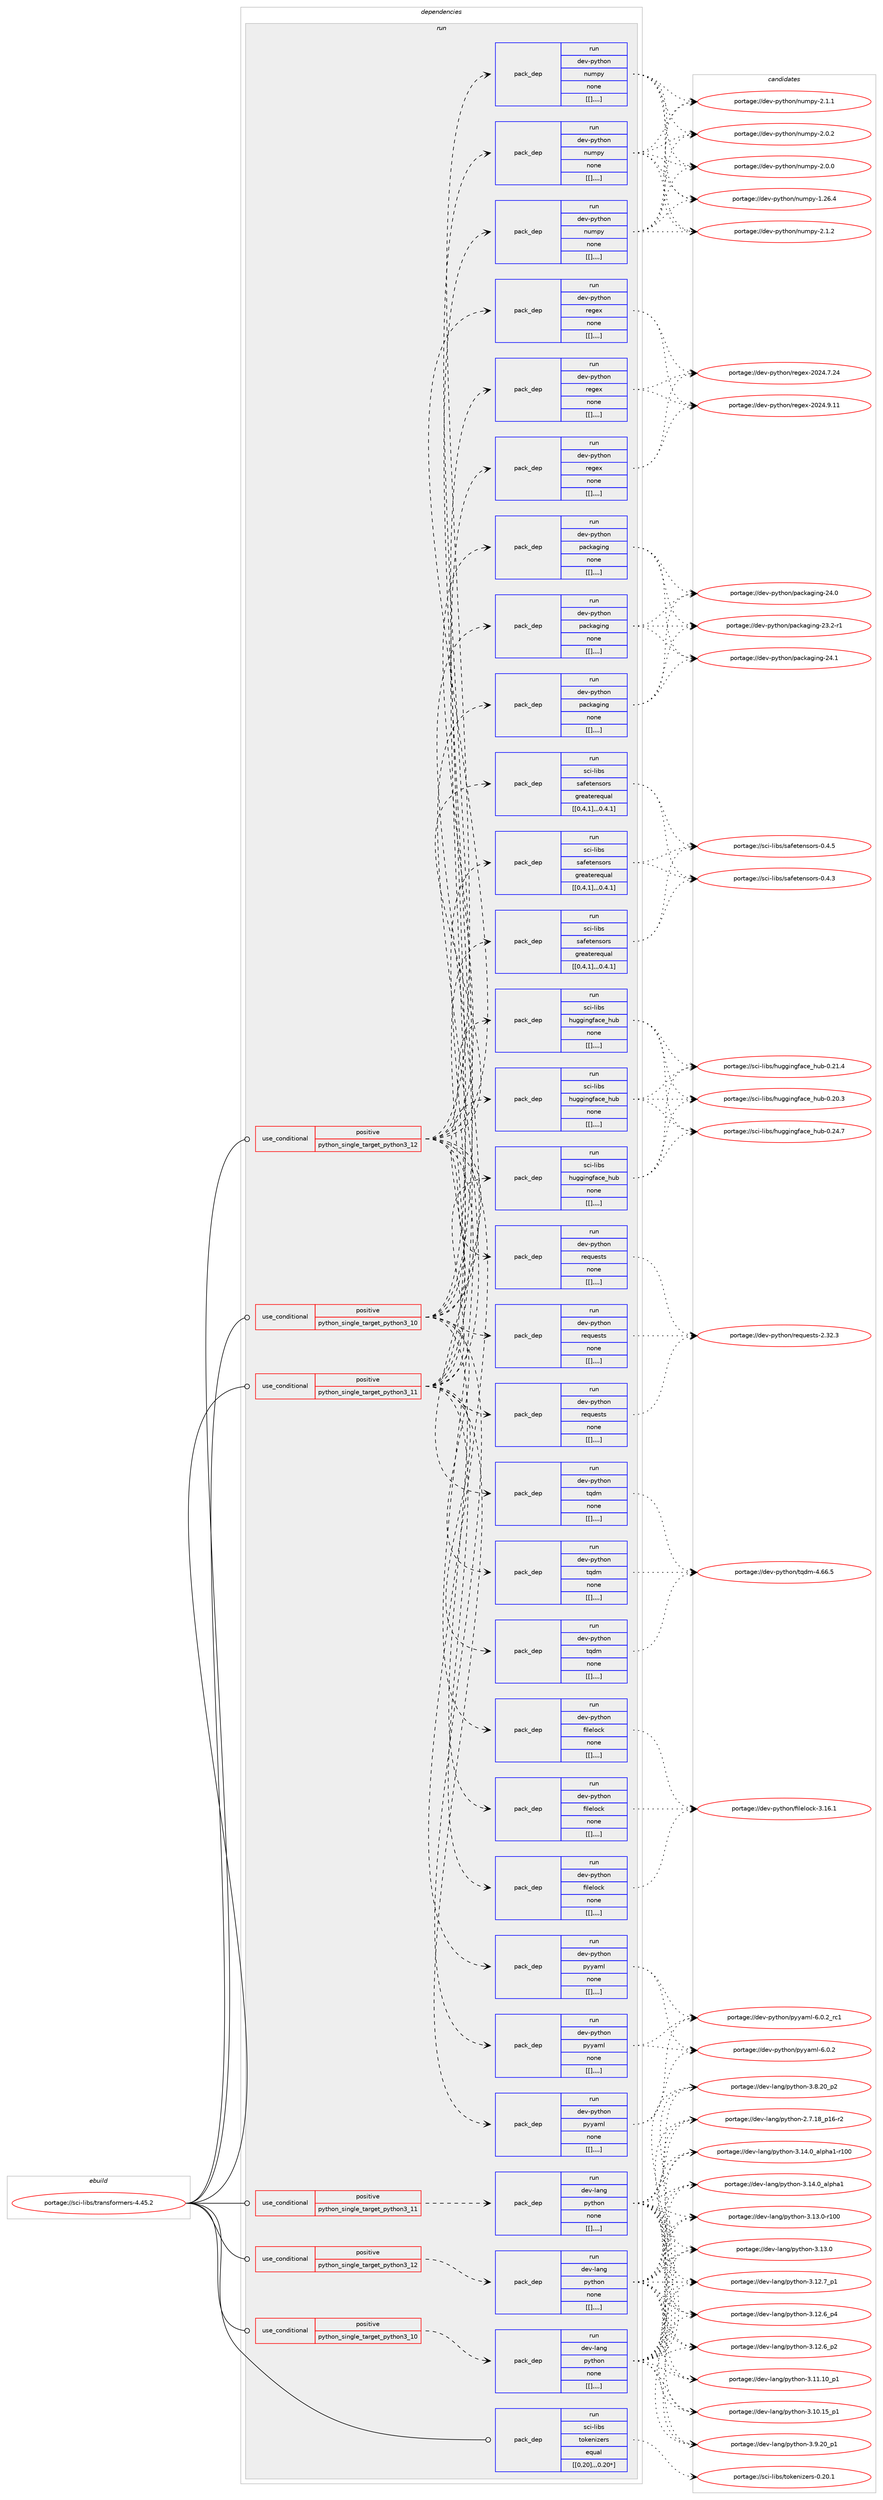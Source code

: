 digraph prolog {

# *************
# Graph options
# *************

newrank=true;
concentrate=true;
compound=true;
graph [rankdir=LR,fontname=Helvetica,fontsize=10,ranksep=1.5];#, ranksep=2.5, nodesep=0.2];
edge  [arrowhead=vee];
node  [fontname=Helvetica,fontsize=10];

# **********
# The ebuild
# **********

subgraph cluster_leftcol {
color=gray;
label=<<i>ebuild</i>>;
id [label="portage://sci-libs/transformers-4.45.2", color=red, width=4, href="../sci-libs/transformers-4.45.2.svg"];
}

# ****************
# The dependencies
# ****************

subgraph cluster_midcol {
color=gray;
label=<<i>dependencies</i>>;
subgraph cluster_compile {
fillcolor="#eeeeee";
style=filled;
label=<<i>compile</i>>;
}
subgraph cluster_compileandrun {
fillcolor="#eeeeee";
style=filled;
label=<<i>compile and run</i>>;
}
subgraph cluster_run {
fillcolor="#eeeeee";
style=filled;
label=<<i>run</i>>;
subgraph cond113902 {
dependency428696 [label=<<TABLE BORDER="0" CELLBORDER="1" CELLSPACING="0" CELLPADDING="4"><TR><TD ROWSPAN="3" CELLPADDING="10">use_conditional</TD></TR><TR><TD>positive</TD></TR><TR><TD>python_single_target_python3_10</TD></TR></TABLE>>, shape=none, color=red];
subgraph pack311671 {
dependency428744 [label=<<TABLE BORDER="0" CELLBORDER="1" CELLSPACING="0" CELLPADDING="4" WIDTH="220"><TR><TD ROWSPAN="6" CELLPADDING="30">pack_dep</TD></TR><TR><TD WIDTH="110">run</TD></TR><TR><TD>dev-lang</TD></TR><TR><TD>python</TD></TR><TR><TD>none</TD></TR><TR><TD>[[],,,,]</TD></TR></TABLE>>, shape=none, color=blue];
}
dependency428696:e -> dependency428744:w [weight=20,style="dashed",arrowhead="vee"];
}
id:e -> dependency428696:w [weight=20,style="solid",arrowhead="odot"];
subgraph cond113938 {
dependency428788 [label=<<TABLE BORDER="0" CELLBORDER="1" CELLSPACING="0" CELLPADDING="4"><TR><TD ROWSPAN="3" CELLPADDING="10">use_conditional</TD></TR><TR><TD>positive</TD></TR><TR><TD>python_single_target_python3_10</TD></TR></TABLE>>, shape=none, color=red];
subgraph pack311717 {
dependency428852 [label=<<TABLE BORDER="0" CELLBORDER="1" CELLSPACING="0" CELLPADDING="4" WIDTH="220"><TR><TD ROWSPAN="6" CELLPADDING="30">pack_dep</TD></TR><TR><TD WIDTH="110">run</TD></TR><TR><TD>dev-python</TD></TR><TR><TD>filelock</TD></TR><TR><TD>none</TD></TR><TR><TD>[[],,,,]</TD></TR></TABLE>>, shape=none, color=blue];
}
dependency428788:e -> dependency428852:w [weight=20,style="dashed",arrowhead="vee"];
subgraph pack311769 {
dependency428887 [label=<<TABLE BORDER="0" CELLBORDER="1" CELLSPACING="0" CELLPADDING="4" WIDTH="220"><TR><TD ROWSPAN="6" CELLPADDING="30">pack_dep</TD></TR><TR><TD WIDTH="110">run</TD></TR><TR><TD>dev-python</TD></TR><TR><TD>numpy</TD></TR><TR><TD>none</TD></TR><TR><TD>[[],,,,]</TD></TR></TABLE>>, shape=none, color=blue];
}
dependency428788:e -> dependency428887:w [weight=20,style="dashed",arrowhead="vee"];
subgraph pack311807 {
dependency428943 [label=<<TABLE BORDER="0" CELLBORDER="1" CELLSPACING="0" CELLPADDING="4" WIDTH="220"><TR><TD ROWSPAN="6" CELLPADDING="30">pack_dep</TD></TR><TR><TD WIDTH="110">run</TD></TR><TR><TD>dev-python</TD></TR><TR><TD>packaging</TD></TR><TR><TD>none</TD></TR><TR><TD>[[],,,,]</TD></TR></TABLE>>, shape=none, color=blue];
}
dependency428788:e -> dependency428943:w [weight=20,style="dashed",arrowhead="vee"];
subgraph pack311808 {
dependency428958 [label=<<TABLE BORDER="0" CELLBORDER="1" CELLSPACING="0" CELLPADDING="4" WIDTH="220"><TR><TD ROWSPAN="6" CELLPADDING="30">pack_dep</TD></TR><TR><TD WIDTH="110">run</TD></TR><TR><TD>dev-python</TD></TR><TR><TD>pyyaml</TD></TR><TR><TD>none</TD></TR><TR><TD>[[],,,,]</TD></TR></TABLE>>, shape=none, color=blue];
}
dependency428788:e -> dependency428958:w [weight=20,style="dashed",arrowhead="vee"];
subgraph pack311831 {
dependency429008 [label=<<TABLE BORDER="0" CELLBORDER="1" CELLSPACING="0" CELLPADDING="4" WIDTH="220"><TR><TD ROWSPAN="6" CELLPADDING="30">pack_dep</TD></TR><TR><TD WIDTH="110">run</TD></TR><TR><TD>dev-python</TD></TR><TR><TD>regex</TD></TR><TR><TD>none</TD></TR><TR><TD>[[],,,,]</TD></TR></TABLE>>, shape=none, color=blue];
}
dependency428788:e -> dependency429008:w [weight=20,style="dashed",arrowhead="vee"];
subgraph pack311860 {
dependency429057 [label=<<TABLE BORDER="0" CELLBORDER="1" CELLSPACING="0" CELLPADDING="4" WIDTH="220"><TR><TD ROWSPAN="6" CELLPADDING="30">pack_dep</TD></TR><TR><TD WIDTH="110">run</TD></TR><TR><TD>dev-python</TD></TR><TR><TD>requests</TD></TR><TR><TD>none</TD></TR><TR><TD>[[],,,,]</TD></TR></TABLE>>, shape=none, color=blue];
}
dependency428788:e -> dependency429057:w [weight=20,style="dashed",arrowhead="vee"];
subgraph pack311899 {
dependency429100 [label=<<TABLE BORDER="0" CELLBORDER="1" CELLSPACING="0" CELLPADDING="4" WIDTH="220"><TR><TD ROWSPAN="6" CELLPADDING="30">pack_dep</TD></TR><TR><TD WIDTH="110">run</TD></TR><TR><TD>dev-python</TD></TR><TR><TD>tqdm</TD></TR><TR><TD>none</TD></TR><TR><TD>[[],,,,]</TD></TR></TABLE>>, shape=none, color=blue];
}
dependency428788:e -> dependency429100:w [weight=20,style="dashed",arrowhead="vee"];
subgraph pack311910 {
dependency429146 [label=<<TABLE BORDER="0" CELLBORDER="1" CELLSPACING="0" CELLPADDING="4" WIDTH="220"><TR><TD ROWSPAN="6" CELLPADDING="30">pack_dep</TD></TR><TR><TD WIDTH="110">run</TD></TR><TR><TD>sci-libs</TD></TR><TR><TD>huggingface_hub</TD></TR><TR><TD>none</TD></TR><TR><TD>[[],,,,]</TD></TR></TABLE>>, shape=none, color=blue];
}
dependency428788:e -> dependency429146:w [weight=20,style="dashed",arrowhead="vee"];
subgraph pack311937 {
dependency429150 [label=<<TABLE BORDER="0" CELLBORDER="1" CELLSPACING="0" CELLPADDING="4" WIDTH="220"><TR><TD ROWSPAN="6" CELLPADDING="30">pack_dep</TD></TR><TR><TD WIDTH="110">run</TD></TR><TR><TD>sci-libs</TD></TR><TR><TD>safetensors</TD></TR><TR><TD>greaterequal</TD></TR><TR><TD>[[0,4,1],,,0.4.1]</TD></TR></TABLE>>, shape=none, color=blue];
}
dependency428788:e -> dependency429150:w [weight=20,style="dashed",arrowhead="vee"];
}
id:e -> dependency428788:w [weight=20,style="solid",arrowhead="odot"];
subgraph cond114071 {
dependency429155 [label=<<TABLE BORDER="0" CELLBORDER="1" CELLSPACING="0" CELLPADDING="4"><TR><TD ROWSPAN="3" CELLPADDING="10">use_conditional</TD></TR><TR><TD>positive</TD></TR><TR><TD>python_single_target_python3_11</TD></TR></TABLE>>, shape=none, color=red];
subgraph pack311943 {
dependency429157 [label=<<TABLE BORDER="0" CELLBORDER="1" CELLSPACING="0" CELLPADDING="4" WIDTH="220"><TR><TD ROWSPAN="6" CELLPADDING="30">pack_dep</TD></TR><TR><TD WIDTH="110">run</TD></TR><TR><TD>dev-lang</TD></TR><TR><TD>python</TD></TR><TR><TD>none</TD></TR><TR><TD>[[],,,,]</TD></TR></TABLE>>, shape=none, color=blue];
}
dependency429155:e -> dependency429157:w [weight=20,style="dashed",arrowhead="vee"];
}
id:e -> dependency429155:w [weight=20,style="solid",arrowhead="odot"];
subgraph cond114077 {
dependency429186 [label=<<TABLE BORDER="0" CELLBORDER="1" CELLSPACING="0" CELLPADDING="4"><TR><TD ROWSPAN="3" CELLPADDING="10">use_conditional</TD></TR><TR><TD>positive</TD></TR><TR><TD>python_single_target_python3_11</TD></TR></TABLE>>, shape=none, color=red];
subgraph pack311973 {
dependency429214 [label=<<TABLE BORDER="0" CELLBORDER="1" CELLSPACING="0" CELLPADDING="4" WIDTH="220"><TR><TD ROWSPAN="6" CELLPADDING="30">pack_dep</TD></TR><TR><TD WIDTH="110">run</TD></TR><TR><TD>dev-python</TD></TR><TR><TD>filelock</TD></TR><TR><TD>none</TD></TR><TR><TD>[[],,,,]</TD></TR></TABLE>>, shape=none, color=blue];
}
dependency429186:e -> dependency429214:w [weight=20,style="dashed",arrowhead="vee"];
subgraph pack312021 {
dependency429284 [label=<<TABLE BORDER="0" CELLBORDER="1" CELLSPACING="0" CELLPADDING="4" WIDTH="220"><TR><TD ROWSPAN="6" CELLPADDING="30">pack_dep</TD></TR><TR><TD WIDTH="110">run</TD></TR><TR><TD>dev-python</TD></TR><TR><TD>numpy</TD></TR><TR><TD>none</TD></TR><TR><TD>[[],,,,]</TD></TR></TABLE>>, shape=none, color=blue];
}
dependency429186:e -> dependency429284:w [weight=20,style="dashed",arrowhead="vee"];
subgraph pack312044 {
dependency429322 [label=<<TABLE BORDER="0" CELLBORDER="1" CELLSPACING="0" CELLPADDING="4" WIDTH="220"><TR><TD ROWSPAN="6" CELLPADDING="30">pack_dep</TD></TR><TR><TD WIDTH="110">run</TD></TR><TR><TD>dev-python</TD></TR><TR><TD>packaging</TD></TR><TR><TD>none</TD></TR><TR><TD>[[],,,,]</TD></TR></TABLE>>, shape=none, color=blue];
}
dependency429186:e -> dependency429322:w [weight=20,style="dashed",arrowhead="vee"];
subgraph pack312060 {
dependency429337 [label=<<TABLE BORDER="0" CELLBORDER="1" CELLSPACING="0" CELLPADDING="4" WIDTH="220"><TR><TD ROWSPAN="6" CELLPADDING="30">pack_dep</TD></TR><TR><TD WIDTH="110">run</TD></TR><TR><TD>dev-python</TD></TR><TR><TD>pyyaml</TD></TR><TR><TD>none</TD></TR><TR><TD>[[],,,,]</TD></TR></TABLE>>, shape=none, color=blue];
}
dependency429186:e -> dependency429337:w [weight=20,style="dashed",arrowhead="vee"];
subgraph pack312063 {
dependency429354 [label=<<TABLE BORDER="0" CELLBORDER="1" CELLSPACING="0" CELLPADDING="4" WIDTH="220"><TR><TD ROWSPAN="6" CELLPADDING="30">pack_dep</TD></TR><TR><TD WIDTH="110">run</TD></TR><TR><TD>dev-python</TD></TR><TR><TD>regex</TD></TR><TR><TD>none</TD></TR><TR><TD>[[],,,,]</TD></TR></TABLE>>, shape=none, color=blue];
}
dependency429186:e -> dependency429354:w [weight=20,style="dashed",arrowhead="vee"];
subgraph pack312074 {
dependency429358 [label=<<TABLE BORDER="0" CELLBORDER="1" CELLSPACING="0" CELLPADDING="4" WIDTH="220"><TR><TD ROWSPAN="6" CELLPADDING="30">pack_dep</TD></TR><TR><TD WIDTH="110">run</TD></TR><TR><TD>dev-python</TD></TR><TR><TD>requests</TD></TR><TR><TD>none</TD></TR><TR><TD>[[],,,,]</TD></TR></TABLE>>, shape=none, color=blue];
}
dependency429186:e -> dependency429358:w [weight=20,style="dashed",arrowhead="vee"];
subgraph pack312099 {
dependency429419 [label=<<TABLE BORDER="0" CELLBORDER="1" CELLSPACING="0" CELLPADDING="4" WIDTH="220"><TR><TD ROWSPAN="6" CELLPADDING="30">pack_dep</TD></TR><TR><TD WIDTH="110">run</TD></TR><TR><TD>dev-python</TD></TR><TR><TD>tqdm</TD></TR><TR><TD>none</TD></TR><TR><TD>[[],,,,]</TD></TR></TABLE>>, shape=none, color=blue];
}
dependency429186:e -> dependency429419:w [weight=20,style="dashed",arrowhead="vee"];
subgraph pack312130 {
dependency429464 [label=<<TABLE BORDER="0" CELLBORDER="1" CELLSPACING="0" CELLPADDING="4" WIDTH="220"><TR><TD ROWSPAN="6" CELLPADDING="30">pack_dep</TD></TR><TR><TD WIDTH="110">run</TD></TR><TR><TD>sci-libs</TD></TR><TR><TD>huggingface_hub</TD></TR><TR><TD>none</TD></TR><TR><TD>[[],,,,]</TD></TR></TABLE>>, shape=none, color=blue];
}
dependency429186:e -> dependency429464:w [weight=20,style="dashed",arrowhead="vee"];
subgraph pack312163 {
dependency429514 [label=<<TABLE BORDER="0" CELLBORDER="1" CELLSPACING="0" CELLPADDING="4" WIDTH="220"><TR><TD ROWSPAN="6" CELLPADDING="30">pack_dep</TD></TR><TR><TD WIDTH="110">run</TD></TR><TR><TD>sci-libs</TD></TR><TR><TD>safetensors</TD></TR><TR><TD>greaterequal</TD></TR><TR><TD>[[0,4,1],,,0.4.1]</TD></TR></TABLE>>, shape=none, color=blue];
}
dependency429186:e -> dependency429514:w [weight=20,style="dashed",arrowhead="vee"];
}
id:e -> dependency429186:w [weight=20,style="solid",arrowhead="odot"];
subgraph cond114203 {
dependency429550 [label=<<TABLE BORDER="0" CELLBORDER="1" CELLSPACING="0" CELLPADDING="4"><TR><TD ROWSPAN="3" CELLPADDING="10">use_conditional</TD></TR><TR><TD>positive</TD></TR><TR><TD>python_single_target_python3_12</TD></TR></TABLE>>, shape=none, color=red];
subgraph pack312222 {
dependency429569 [label=<<TABLE BORDER="0" CELLBORDER="1" CELLSPACING="0" CELLPADDING="4" WIDTH="220"><TR><TD ROWSPAN="6" CELLPADDING="30">pack_dep</TD></TR><TR><TD WIDTH="110">run</TD></TR><TR><TD>dev-lang</TD></TR><TR><TD>python</TD></TR><TR><TD>none</TD></TR><TR><TD>[[],,,,]</TD></TR></TABLE>>, shape=none, color=blue];
}
dependency429550:e -> dependency429569:w [weight=20,style="dashed",arrowhead="vee"];
}
id:e -> dependency429550:w [weight=20,style="solid",arrowhead="odot"];
subgraph cond114208 {
dependency429589 [label=<<TABLE BORDER="0" CELLBORDER="1" CELLSPACING="0" CELLPADDING="4"><TR><TD ROWSPAN="3" CELLPADDING="10">use_conditional</TD></TR><TR><TD>positive</TD></TR><TR><TD>python_single_target_python3_12</TD></TR></TABLE>>, shape=none, color=red];
subgraph pack312237 {
dependency429609 [label=<<TABLE BORDER="0" CELLBORDER="1" CELLSPACING="0" CELLPADDING="4" WIDTH="220"><TR><TD ROWSPAN="6" CELLPADDING="30">pack_dep</TD></TR><TR><TD WIDTH="110">run</TD></TR><TR><TD>dev-python</TD></TR><TR><TD>filelock</TD></TR><TR><TD>none</TD></TR><TR><TD>[[],,,,]</TD></TR></TABLE>>, shape=none, color=blue];
}
dependency429589:e -> dependency429609:w [weight=20,style="dashed",arrowhead="vee"];
subgraph pack312266 {
dependency429629 [label=<<TABLE BORDER="0" CELLBORDER="1" CELLSPACING="0" CELLPADDING="4" WIDTH="220"><TR><TD ROWSPAN="6" CELLPADDING="30">pack_dep</TD></TR><TR><TD WIDTH="110">run</TD></TR><TR><TD>dev-python</TD></TR><TR><TD>numpy</TD></TR><TR><TD>none</TD></TR><TR><TD>[[],,,,]</TD></TR></TABLE>>, shape=none, color=blue];
}
dependency429589:e -> dependency429629:w [weight=20,style="dashed",arrowhead="vee"];
subgraph pack312283 {
dependency429654 [label=<<TABLE BORDER="0" CELLBORDER="1" CELLSPACING="0" CELLPADDING="4" WIDTH="220"><TR><TD ROWSPAN="6" CELLPADDING="30">pack_dep</TD></TR><TR><TD WIDTH="110">run</TD></TR><TR><TD>dev-python</TD></TR><TR><TD>packaging</TD></TR><TR><TD>none</TD></TR><TR><TD>[[],,,,]</TD></TR></TABLE>>, shape=none, color=blue];
}
dependency429589:e -> dependency429654:w [weight=20,style="dashed",arrowhead="vee"];
subgraph pack312284 {
dependency429656 [label=<<TABLE BORDER="0" CELLBORDER="1" CELLSPACING="0" CELLPADDING="4" WIDTH="220"><TR><TD ROWSPAN="6" CELLPADDING="30">pack_dep</TD></TR><TR><TD WIDTH="110">run</TD></TR><TR><TD>dev-python</TD></TR><TR><TD>pyyaml</TD></TR><TR><TD>none</TD></TR><TR><TD>[[],,,,]</TD></TR></TABLE>>, shape=none, color=blue];
}
dependency429589:e -> dependency429656:w [weight=20,style="dashed",arrowhead="vee"];
subgraph pack312326 {
dependency429711 [label=<<TABLE BORDER="0" CELLBORDER="1" CELLSPACING="0" CELLPADDING="4" WIDTH="220"><TR><TD ROWSPAN="6" CELLPADDING="30">pack_dep</TD></TR><TR><TD WIDTH="110">run</TD></TR><TR><TD>dev-python</TD></TR><TR><TD>regex</TD></TR><TR><TD>none</TD></TR><TR><TD>[[],,,,]</TD></TR></TABLE>>, shape=none, color=blue];
}
dependency429589:e -> dependency429711:w [weight=20,style="dashed",arrowhead="vee"];
subgraph pack312334 {
dependency429736 [label=<<TABLE BORDER="0" CELLBORDER="1" CELLSPACING="0" CELLPADDING="4" WIDTH="220"><TR><TD ROWSPAN="6" CELLPADDING="30">pack_dep</TD></TR><TR><TD WIDTH="110">run</TD></TR><TR><TD>dev-python</TD></TR><TR><TD>requests</TD></TR><TR><TD>none</TD></TR><TR><TD>[[],,,,]</TD></TR></TABLE>>, shape=none, color=blue];
}
dependency429589:e -> dependency429736:w [weight=20,style="dashed",arrowhead="vee"];
subgraph pack312349 {
dependency429770 [label=<<TABLE BORDER="0" CELLBORDER="1" CELLSPACING="0" CELLPADDING="4" WIDTH="220"><TR><TD ROWSPAN="6" CELLPADDING="30">pack_dep</TD></TR><TR><TD WIDTH="110">run</TD></TR><TR><TD>dev-python</TD></TR><TR><TD>tqdm</TD></TR><TR><TD>none</TD></TR><TR><TD>[[],,,,]</TD></TR></TABLE>>, shape=none, color=blue];
}
dependency429589:e -> dependency429770:w [weight=20,style="dashed",arrowhead="vee"];
subgraph pack312380 {
dependency429793 [label=<<TABLE BORDER="0" CELLBORDER="1" CELLSPACING="0" CELLPADDING="4" WIDTH="220"><TR><TD ROWSPAN="6" CELLPADDING="30">pack_dep</TD></TR><TR><TD WIDTH="110">run</TD></TR><TR><TD>sci-libs</TD></TR><TR><TD>huggingface_hub</TD></TR><TR><TD>none</TD></TR><TR><TD>[[],,,,]</TD></TR></TABLE>>, shape=none, color=blue];
}
dependency429589:e -> dependency429793:w [weight=20,style="dashed",arrowhead="vee"];
subgraph pack312406 {
dependency429825 [label=<<TABLE BORDER="0" CELLBORDER="1" CELLSPACING="0" CELLPADDING="4" WIDTH="220"><TR><TD ROWSPAN="6" CELLPADDING="30">pack_dep</TD></TR><TR><TD WIDTH="110">run</TD></TR><TR><TD>sci-libs</TD></TR><TR><TD>safetensors</TD></TR><TR><TD>greaterequal</TD></TR><TR><TD>[[0,4,1],,,0.4.1]</TD></TR></TABLE>>, shape=none, color=blue];
}
dependency429589:e -> dependency429825:w [weight=20,style="dashed",arrowhead="vee"];
}
id:e -> dependency429589:w [weight=20,style="solid",arrowhead="odot"];
subgraph pack312477 {
dependency429918 [label=<<TABLE BORDER="0" CELLBORDER="1" CELLSPACING="0" CELLPADDING="4" WIDTH="220"><TR><TD ROWSPAN="6" CELLPADDING="30">pack_dep</TD></TR><TR><TD WIDTH="110">run</TD></TR><TR><TD>sci-libs</TD></TR><TR><TD>tokenizers</TD></TR><TR><TD>equal</TD></TR><TR><TD>[[0,20],,,0.20*]</TD></TR></TABLE>>, shape=none, color=blue];
}
id:e -> dependency429918:w [weight=20,style="solid",arrowhead="odot"];
}
}

# **************
# The candidates
# **************

subgraph cluster_choices {
rank=same;
color=gray;
label=<<i>candidates</i>>;

subgraph choice311415 {
color=black;
nodesep=1;
choice100101118451089711010347112121116104111110455146495246489597108112104974945114494848 [label="portage://dev-lang/python-3.14.0_alpha1-r100", color=red, width=4,href="../dev-lang/python-3.14.0_alpha1-r100.svg"];
choice1001011184510897110103471121211161041111104551464952464895971081121049749 [label="portage://dev-lang/python-3.14.0_alpha1", color=red, width=4,href="../dev-lang/python-3.14.0_alpha1.svg"];
choice1001011184510897110103471121211161041111104551464951464845114494848 [label="portage://dev-lang/python-3.13.0-r100", color=red, width=4,href="../dev-lang/python-3.13.0-r100.svg"];
choice10010111845108971101034711212111610411111045514649514648 [label="portage://dev-lang/python-3.13.0", color=red, width=4,href="../dev-lang/python-3.13.0.svg"];
choice100101118451089711010347112121116104111110455146495046559511249 [label="portage://dev-lang/python-3.12.7_p1", color=red, width=4,href="../dev-lang/python-3.12.7_p1.svg"];
choice100101118451089711010347112121116104111110455146495046549511252 [label="portage://dev-lang/python-3.12.6_p4", color=red, width=4,href="../dev-lang/python-3.12.6_p4.svg"];
choice100101118451089711010347112121116104111110455146495046549511250 [label="portage://dev-lang/python-3.12.6_p2", color=red, width=4,href="../dev-lang/python-3.12.6_p2.svg"];
choice10010111845108971101034711212111610411111045514649494649489511249 [label="portage://dev-lang/python-3.11.10_p1", color=red, width=4,href="../dev-lang/python-3.11.10_p1.svg"];
choice10010111845108971101034711212111610411111045514649484649539511249 [label="portage://dev-lang/python-3.10.15_p1", color=red, width=4,href="../dev-lang/python-3.10.15_p1.svg"];
choice100101118451089711010347112121116104111110455146574650489511249 [label="portage://dev-lang/python-3.9.20_p1", color=red, width=4,href="../dev-lang/python-3.9.20_p1.svg"];
choice100101118451089711010347112121116104111110455146564650489511250 [label="portage://dev-lang/python-3.8.20_p2", color=red, width=4,href="../dev-lang/python-3.8.20_p2.svg"];
choice100101118451089711010347112121116104111110455046554649569511249544511450 [label="portage://dev-lang/python-2.7.18_p16-r2", color=red, width=4,href="../dev-lang/python-2.7.18_p16-r2.svg"];
dependency428744:e -> choice100101118451089711010347112121116104111110455146495246489597108112104974945114494848:w [style=dotted,weight="100"];
dependency428744:e -> choice1001011184510897110103471121211161041111104551464952464895971081121049749:w [style=dotted,weight="100"];
dependency428744:e -> choice1001011184510897110103471121211161041111104551464951464845114494848:w [style=dotted,weight="100"];
dependency428744:e -> choice10010111845108971101034711212111610411111045514649514648:w [style=dotted,weight="100"];
dependency428744:e -> choice100101118451089711010347112121116104111110455146495046559511249:w [style=dotted,weight="100"];
dependency428744:e -> choice100101118451089711010347112121116104111110455146495046549511252:w [style=dotted,weight="100"];
dependency428744:e -> choice100101118451089711010347112121116104111110455146495046549511250:w [style=dotted,weight="100"];
dependency428744:e -> choice10010111845108971101034711212111610411111045514649494649489511249:w [style=dotted,weight="100"];
dependency428744:e -> choice10010111845108971101034711212111610411111045514649484649539511249:w [style=dotted,weight="100"];
dependency428744:e -> choice100101118451089711010347112121116104111110455146574650489511249:w [style=dotted,weight="100"];
dependency428744:e -> choice100101118451089711010347112121116104111110455146564650489511250:w [style=dotted,weight="100"];
dependency428744:e -> choice100101118451089711010347112121116104111110455046554649569511249544511450:w [style=dotted,weight="100"];
}
subgraph choice311492 {
color=black;
nodesep=1;
choice10010111845112121116104111110471021051081011081119910745514649544649 [label="portage://dev-python/filelock-3.16.1", color=red, width=4,href="../dev-python/filelock-3.16.1.svg"];
dependency428852:e -> choice10010111845112121116104111110471021051081011081119910745514649544649:w [style=dotted,weight="100"];
}
subgraph choice311498 {
color=black;
nodesep=1;
choice1001011184511212111610411111047110117109112121455046494650 [label="portage://dev-python/numpy-2.1.2", color=red, width=4,href="../dev-python/numpy-2.1.2.svg"];
choice1001011184511212111610411111047110117109112121455046494649 [label="portage://dev-python/numpy-2.1.1", color=red, width=4,href="../dev-python/numpy-2.1.1.svg"];
choice1001011184511212111610411111047110117109112121455046484650 [label="portage://dev-python/numpy-2.0.2", color=red, width=4,href="../dev-python/numpy-2.0.2.svg"];
choice1001011184511212111610411111047110117109112121455046484648 [label="portage://dev-python/numpy-2.0.0", color=red, width=4,href="../dev-python/numpy-2.0.0.svg"];
choice100101118451121211161041111104711011710911212145494650544652 [label="portage://dev-python/numpy-1.26.4", color=red, width=4,href="../dev-python/numpy-1.26.4.svg"];
dependency428887:e -> choice1001011184511212111610411111047110117109112121455046494650:w [style=dotted,weight="100"];
dependency428887:e -> choice1001011184511212111610411111047110117109112121455046494649:w [style=dotted,weight="100"];
dependency428887:e -> choice1001011184511212111610411111047110117109112121455046484650:w [style=dotted,weight="100"];
dependency428887:e -> choice1001011184511212111610411111047110117109112121455046484648:w [style=dotted,weight="100"];
dependency428887:e -> choice100101118451121211161041111104711011710911212145494650544652:w [style=dotted,weight="100"];
}
subgraph choice311560 {
color=black;
nodesep=1;
choice10010111845112121116104111110471129799107971031051101034550524649 [label="portage://dev-python/packaging-24.1", color=red, width=4,href="../dev-python/packaging-24.1.svg"];
choice10010111845112121116104111110471129799107971031051101034550524648 [label="portage://dev-python/packaging-24.0", color=red, width=4,href="../dev-python/packaging-24.0.svg"];
choice100101118451121211161041111104711297991079710310511010345505146504511449 [label="portage://dev-python/packaging-23.2-r1", color=red, width=4,href="../dev-python/packaging-23.2-r1.svg"];
dependency428943:e -> choice10010111845112121116104111110471129799107971031051101034550524649:w [style=dotted,weight="100"];
dependency428943:e -> choice10010111845112121116104111110471129799107971031051101034550524648:w [style=dotted,weight="100"];
dependency428943:e -> choice100101118451121211161041111104711297991079710310511010345505146504511449:w [style=dotted,weight="100"];
}
subgraph choice311575 {
color=black;
nodesep=1;
choice100101118451121211161041111104711212112197109108455446484650951149949 [label="portage://dev-python/pyyaml-6.0.2_rc1", color=red, width=4,href="../dev-python/pyyaml-6.0.2_rc1.svg"];
choice100101118451121211161041111104711212112197109108455446484650 [label="portage://dev-python/pyyaml-6.0.2", color=red, width=4,href="../dev-python/pyyaml-6.0.2.svg"];
dependency428958:e -> choice100101118451121211161041111104711212112197109108455446484650951149949:w [style=dotted,weight="100"];
dependency428958:e -> choice100101118451121211161041111104711212112197109108455446484650:w [style=dotted,weight="100"];
}
subgraph choice311599 {
color=black;
nodesep=1;
choice100101118451121211161041111104711410110310112045504850524657464949 [label="portage://dev-python/regex-2024.9.11", color=red, width=4,href="../dev-python/regex-2024.9.11.svg"];
choice100101118451121211161041111104711410110310112045504850524655465052 [label="portage://dev-python/regex-2024.7.24", color=red, width=4,href="../dev-python/regex-2024.7.24.svg"];
dependency429008:e -> choice100101118451121211161041111104711410110310112045504850524657464949:w [style=dotted,weight="100"];
dependency429008:e -> choice100101118451121211161041111104711410110310112045504850524655465052:w [style=dotted,weight="100"];
}
subgraph choice311621 {
color=black;
nodesep=1;
choice100101118451121211161041111104711410111311710111511611545504651504651 [label="portage://dev-python/requests-2.32.3", color=red, width=4,href="../dev-python/requests-2.32.3.svg"];
dependency429057:e -> choice100101118451121211161041111104711410111311710111511611545504651504651:w [style=dotted,weight="100"];
}
subgraph choice311639 {
color=black;
nodesep=1;
choice100101118451121211161041111104711611310010945524654544653 [label="portage://dev-python/tqdm-4.66.5", color=red, width=4,href="../dev-python/tqdm-4.66.5.svg"];
dependency429100:e -> choice100101118451121211161041111104711611310010945524654544653:w [style=dotted,weight="100"];
}
subgraph choice311654 {
color=black;
nodesep=1;
choice115991054510810598115471041171031031051101031029799101951041179845484650524655 [label="portage://sci-libs/huggingface_hub-0.24.7", color=red, width=4,href="../sci-libs/huggingface_hub-0.24.7.svg"];
choice115991054510810598115471041171031031051101031029799101951041179845484650494652 [label="portage://sci-libs/huggingface_hub-0.21.4", color=red, width=4,href="../sci-libs/huggingface_hub-0.21.4.svg"];
choice115991054510810598115471041171031031051101031029799101951041179845484650484651 [label="portage://sci-libs/huggingface_hub-0.20.3", color=red, width=4,href="../sci-libs/huggingface_hub-0.20.3.svg"];
dependency429146:e -> choice115991054510810598115471041171031031051101031029799101951041179845484650524655:w [style=dotted,weight="100"];
dependency429146:e -> choice115991054510810598115471041171031031051101031029799101951041179845484650494652:w [style=dotted,weight="100"];
dependency429146:e -> choice115991054510810598115471041171031031051101031029799101951041179845484650484651:w [style=dotted,weight="100"];
}
subgraph choice311671 {
color=black;
nodesep=1;
choice1159910545108105981154711597102101116101110115111114115454846524653 [label="portage://sci-libs/safetensors-0.4.5", color=red, width=4,href="../sci-libs/safetensors-0.4.5.svg"];
choice1159910545108105981154711597102101116101110115111114115454846524651 [label="portage://sci-libs/safetensors-0.4.3", color=red, width=4,href="../sci-libs/safetensors-0.4.3.svg"];
dependency429150:e -> choice1159910545108105981154711597102101116101110115111114115454846524653:w [style=dotted,weight="100"];
dependency429150:e -> choice1159910545108105981154711597102101116101110115111114115454846524651:w [style=dotted,weight="100"];
}
subgraph choice311675 {
color=black;
nodesep=1;
choice100101118451089711010347112121116104111110455146495246489597108112104974945114494848 [label="portage://dev-lang/python-3.14.0_alpha1-r100", color=red, width=4,href="../dev-lang/python-3.14.0_alpha1-r100.svg"];
choice1001011184510897110103471121211161041111104551464952464895971081121049749 [label="portage://dev-lang/python-3.14.0_alpha1", color=red, width=4,href="../dev-lang/python-3.14.0_alpha1.svg"];
choice1001011184510897110103471121211161041111104551464951464845114494848 [label="portage://dev-lang/python-3.13.0-r100", color=red, width=4,href="../dev-lang/python-3.13.0-r100.svg"];
choice10010111845108971101034711212111610411111045514649514648 [label="portage://dev-lang/python-3.13.0", color=red, width=4,href="../dev-lang/python-3.13.0.svg"];
choice100101118451089711010347112121116104111110455146495046559511249 [label="portage://dev-lang/python-3.12.7_p1", color=red, width=4,href="../dev-lang/python-3.12.7_p1.svg"];
choice100101118451089711010347112121116104111110455146495046549511252 [label="portage://dev-lang/python-3.12.6_p4", color=red, width=4,href="../dev-lang/python-3.12.6_p4.svg"];
choice100101118451089711010347112121116104111110455146495046549511250 [label="portage://dev-lang/python-3.12.6_p2", color=red, width=4,href="../dev-lang/python-3.12.6_p2.svg"];
choice10010111845108971101034711212111610411111045514649494649489511249 [label="portage://dev-lang/python-3.11.10_p1", color=red, width=4,href="../dev-lang/python-3.11.10_p1.svg"];
choice10010111845108971101034711212111610411111045514649484649539511249 [label="portage://dev-lang/python-3.10.15_p1", color=red, width=4,href="../dev-lang/python-3.10.15_p1.svg"];
choice100101118451089711010347112121116104111110455146574650489511249 [label="portage://dev-lang/python-3.9.20_p1", color=red, width=4,href="../dev-lang/python-3.9.20_p1.svg"];
choice100101118451089711010347112121116104111110455146564650489511250 [label="portage://dev-lang/python-3.8.20_p2", color=red, width=4,href="../dev-lang/python-3.8.20_p2.svg"];
choice100101118451089711010347112121116104111110455046554649569511249544511450 [label="portage://dev-lang/python-2.7.18_p16-r2", color=red, width=4,href="../dev-lang/python-2.7.18_p16-r2.svg"];
dependency429157:e -> choice100101118451089711010347112121116104111110455146495246489597108112104974945114494848:w [style=dotted,weight="100"];
dependency429157:e -> choice1001011184510897110103471121211161041111104551464952464895971081121049749:w [style=dotted,weight="100"];
dependency429157:e -> choice1001011184510897110103471121211161041111104551464951464845114494848:w [style=dotted,weight="100"];
dependency429157:e -> choice10010111845108971101034711212111610411111045514649514648:w [style=dotted,weight="100"];
dependency429157:e -> choice100101118451089711010347112121116104111110455146495046559511249:w [style=dotted,weight="100"];
dependency429157:e -> choice100101118451089711010347112121116104111110455146495046549511252:w [style=dotted,weight="100"];
dependency429157:e -> choice100101118451089711010347112121116104111110455146495046549511250:w [style=dotted,weight="100"];
dependency429157:e -> choice10010111845108971101034711212111610411111045514649494649489511249:w [style=dotted,weight="100"];
dependency429157:e -> choice10010111845108971101034711212111610411111045514649484649539511249:w [style=dotted,weight="100"];
dependency429157:e -> choice100101118451089711010347112121116104111110455146574650489511249:w [style=dotted,weight="100"];
dependency429157:e -> choice100101118451089711010347112121116104111110455146564650489511250:w [style=dotted,weight="100"];
dependency429157:e -> choice100101118451089711010347112121116104111110455046554649569511249544511450:w [style=dotted,weight="100"];
}
subgraph choice311719 {
color=black;
nodesep=1;
choice10010111845112121116104111110471021051081011081119910745514649544649 [label="portage://dev-python/filelock-3.16.1", color=red, width=4,href="../dev-python/filelock-3.16.1.svg"];
dependency429214:e -> choice10010111845112121116104111110471021051081011081119910745514649544649:w [style=dotted,weight="100"];
}
subgraph choice311733 {
color=black;
nodesep=1;
choice1001011184511212111610411111047110117109112121455046494650 [label="portage://dev-python/numpy-2.1.2", color=red, width=4,href="../dev-python/numpy-2.1.2.svg"];
choice1001011184511212111610411111047110117109112121455046494649 [label="portage://dev-python/numpy-2.1.1", color=red, width=4,href="../dev-python/numpy-2.1.1.svg"];
choice1001011184511212111610411111047110117109112121455046484650 [label="portage://dev-python/numpy-2.0.2", color=red, width=4,href="../dev-python/numpy-2.0.2.svg"];
choice1001011184511212111610411111047110117109112121455046484648 [label="portage://dev-python/numpy-2.0.0", color=red, width=4,href="../dev-python/numpy-2.0.0.svg"];
choice100101118451121211161041111104711011710911212145494650544652 [label="portage://dev-python/numpy-1.26.4", color=red, width=4,href="../dev-python/numpy-1.26.4.svg"];
dependency429284:e -> choice1001011184511212111610411111047110117109112121455046494650:w [style=dotted,weight="100"];
dependency429284:e -> choice1001011184511212111610411111047110117109112121455046494649:w [style=dotted,weight="100"];
dependency429284:e -> choice1001011184511212111610411111047110117109112121455046484650:w [style=dotted,weight="100"];
dependency429284:e -> choice1001011184511212111610411111047110117109112121455046484648:w [style=dotted,weight="100"];
dependency429284:e -> choice100101118451121211161041111104711011710911212145494650544652:w [style=dotted,weight="100"];
}
subgraph choice311769 {
color=black;
nodesep=1;
choice10010111845112121116104111110471129799107971031051101034550524649 [label="portage://dev-python/packaging-24.1", color=red, width=4,href="../dev-python/packaging-24.1.svg"];
choice10010111845112121116104111110471129799107971031051101034550524648 [label="portage://dev-python/packaging-24.0", color=red, width=4,href="../dev-python/packaging-24.0.svg"];
choice100101118451121211161041111104711297991079710310511010345505146504511449 [label="portage://dev-python/packaging-23.2-r1", color=red, width=4,href="../dev-python/packaging-23.2-r1.svg"];
dependency429322:e -> choice10010111845112121116104111110471129799107971031051101034550524649:w [style=dotted,weight="100"];
dependency429322:e -> choice10010111845112121116104111110471129799107971031051101034550524648:w [style=dotted,weight="100"];
dependency429322:e -> choice100101118451121211161041111104711297991079710310511010345505146504511449:w [style=dotted,weight="100"];
}
subgraph choice311779 {
color=black;
nodesep=1;
choice100101118451121211161041111104711212112197109108455446484650951149949 [label="portage://dev-python/pyyaml-6.0.2_rc1", color=red, width=4,href="../dev-python/pyyaml-6.0.2_rc1.svg"];
choice100101118451121211161041111104711212112197109108455446484650 [label="portage://dev-python/pyyaml-6.0.2", color=red, width=4,href="../dev-python/pyyaml-6.0.2.svg"];
dependency429337:e -> choice100101118451121211161041111104711212112197109108455446484650951149949:w [style=dotted,weight="100"];
dependency429337:e -> choice100101118451121211161041111104711212112197109108455446484650:w [style=dotted,weight="100"];
}
subgraph choice311783 {
color=black;
nodesep=1;
choice100101118451121211161041111104711410110310112045504850524657464949 [label="portage://dev-python/regex-2024.9.11", color=red, width=4,href="../dev-python/regex-2024.9.11.svg"];
choice100101118451121211161041111104711410110310112045504850524655465052 [label="portage://dev-python/regex-2024.7.24", color=red, width=4,href="../dev-python/regex-2024.7.24.svg"];
dependency429354:e -> choice100101118451121211161041111104711410110310112045504850524657464949:w [style=dotted,weight="100"];
dependency429354:e -> choice100101118451121211161041111104711410110310112045504850524655465052:w [style=dotted,weight="100"];
}
subgraph choice311826 {
color=black;
nodesep=1;
choice100101118451121211161041111104711410111311710111511611545504651504651 [label="portage://dev-python/requests-2.32.3", color=red, width=4,href="../dev-python/requests-2.32.3.svg"];
dependency429358:e -> choice100101118451121211161041111104711410111311710111511611545504651504651:w [style=dotted,weight="100"];
}
subgraph choice311910 {
color=black;
nodesep=1;
choice100101118451121211161041111104711611310010945524654544653 [label="portage://dev-python/tqdm-4.66.5", color=red, width=4,href="../dev-python/tqdm-4.66.5.svg"];
dependency429419:e -> choice100101118451121211161041111104711611310010945524654544653:w [style=dotted,weight="100"];
}
subgraph choice311912 {
color=black;
nodesep=1;
choice115991054510810598115471041171031031051101031029799101951041179845484650524655 [label="portage://sci-libs/huggingface_hub-0.24.7", color=red, width=4,href="../sci-libs/huggingface_hub-0.24.7.svg"];
choice115991054510810598115471041171031031051101031029799101951041179845484650494652 [label="portage://sci-libs/huggingface_hub-0.21.4", color=red, width=4,href="../sci-libs/huggingface_hub-0.21.4.svg"];
choice115991054510810598115471041171031031051101031029799101951041179845484650484651 [label="portage://sci-libs/huggingface_hub-0.20.3", color=red, width=4,href="../sci-libs/huggingface_hub-0.20.3.svg"];
dependency429464:e -> choice115991054510810598115471041171031031051101031029799101951041179845484650524655:w [style=dotted,weight="100"];
dependency429464:e -> choice115991054510810598115471041171031031051101031029799101951041179845484650494652:w [style=dotted,weight="100"];
dependency429464:e -> choice115991054510810598115471041171031031051101031029799101951041179845484650484651:w [style=dotted,weight="100"];
}
subgraph choice311914 {
color=black;
nodesep=1;
choice1159910545108105981154711597102101116101110115111114115454846524653 [label="portage://sci-libs/safetensors-0.4.5", color=red, width=4,href="../sci-libs/safetensors-0.4.5.svg"];
choice1159910545108105981154711597102101116101110115111114115454846524651 [label="portage://sci-libs/safetensors-0.4.3", color=red, width=4,href="../sci-libs/safetensors-0.4.3.svg"];
dependency429514:e -> choice1159910545108105981154711597102101116101110115111114115454846524653:w [style=dotted,weight="100"];
dependency429514:e -> choice1159910545108105981154711597102101116101110115111114115454846524651:w [style=dotted,weight="100"];
}
subgraph choice311919 {
color=black;
nodesep=1;
choice100101118451089711010347112121116104111110455146495246489597108112104974945114494848 [label="portage://dev-lang/python-3.14.0_alpha1-r100", color=red, width=4,href="../dev-lang/python-3.14.0_alpha1-r100.svg"];
choice1001011184510897110103471121211161041111104551464952464895971081121049749 [label="portage://dev-lang/python-3.14.0_alpha1", color=red, width=4,href="../dev-lang/python-3.14.0_alpha1.svg"];
choice1001011184510897110103471121211161041111104551464951464845114494848 [label="portage://dev-lang/python-3.13.0-r100", color=red, width=4,href="../dev-lang/python-3.13.0-r100.svg"];
choice10010111845108971101034711212111610411111045514649514648 [label="portage://dev-lang/python-3.13.0", color=red, width=4,href="../dev-lang/python-3.13.0.svg"];
choice100101118451089711010347112121116104111110455146495046559511249 [label="portage://dev-lang/python-3.12.7_p1", color=red, width=4,href="../dev-lang/python-3.12.7_p1.svg"];
choice100101118451089711010347112121116104111110455146495046549511252 [label="portage://dev-lang/python-3.12.6_p4", color=red, width=4,href="../dev-lang/python-3.12.6_p4.svg"];
choice100101118451089711010347112121116104111110455146495046549511250 [label="portage://dev-lang/python-3.12.6_p2", color=red, width=4,href="../dev-lang/python-3.12.6_p2.svg"];
choice10010111845108971101034711212111610411111045514649494649489511249 [label="portage://dev-lang/python-3.11.10_p1", color=red, width=4,href="../dev-lang/python-3.11.10_p1.svg"];
choice10010111845108971101034711212111610411111045514649484649539511249 [label="portage://dev-lang/python-3.10.15_p1", color=red, width=4,href="../dev-lang/python-3.10.15_p1.svg"];
choice100101118451089711010347112121116104111110455146574650489511249 [label="portage://dev-lang/python-3.9.20_p1", color=red, width=4,href="../dev-lang/python-3.9.20_p1.svg"];
choice100101118451089711010347112121116104111110455146564650489511250 [label="portage://dev-lang/python-3.8.20_p2", color=red, width=4,href="../dev-lang/python-3.8.20_p2.svg"];
choice100101118451089711010347112121116104111110455046554649569511249544511450 [label="portage://dev-lang/python-2.7.18_p16-r2", color=red, width=4,href="../dev-lang/python-2.7.18_p16-r2.svg"];
dependency429569:e -> choice100101118451089711010347112121116104111110455146495246489597108112104974945114494848:w [style=dotted,weight="100"];
dependency429569:e -> choice1001011184510897110103471121211161041111104551464952464895971081121049749:w [style=dotted,weight="100"];
dependency429569:e -> choice1001011184510897110103471121211161041111104551464951464845114494848:w [style=dotted,weight="100"];
dependency429569:e -> choice10010111845108971101034711212111610411111045514649514648:w [style=dotted,weight="100"];
dependency429569:e -> choice100101118451089711010347112121116104111110455146495046559511249:w [style=dotted,weight="100"];
dependency429569:e -> choice100101118451089711010347112121116104111110455146495046549511252:w [style=dotted,weight="100"];
dependency429569:e -> choice100101118451089711010347112121116104111110455146495046549511250:w [style=dotted,weight="100"];
dependency429569:e -> choice10010111845108971101034711212111610411111045514649494649489511249:w [style=dotted,weight="100"];
dependency429569:e -> choice10010111845108971101034711212111610411111045514649484649539511249:w [style=dotted,weight="100"];
dependency429569:e -> choice100101118451089711010347112121116104111110455146574650489511249:w [style=dotted,weight="100"];
dependency429569:e -> choice100101118451089711010347112121116104111110455146564650489511250:w [style=dotted,weight="100"];
dependency429569:e -> choice100101118451089711010347112121116104111110455046554649569511249544511450:w [style=dotted,weight="100"];
}
subgraph choice311932 {
color=black;
nodesep=1;
choice10010111845112121116104111110471021051081011081119910745514649544649 [label="portage://dev-python/filelock-3.16.1", color=red, width=4,href="../dev-python/filelock-3.16.1.svg"];
dependency429609:e -> choice10010111845112121116104111110471021051081011081119910745514649544649:w [style=dotted,weight="100"];
}
subgraph choice311935 {
color=black;
nodesep=1;
choice1001011184511212111610411111047110117109112121455046494650 [label="portage://dev-python/numpy-2.1.2", color=red, width=4,href="../dev-python/numpy-2.1.2.svg"];
choice1001011184511212111610411111047110117109112121455046494649 [label="portage://dev-python/numpy-2.1.1", color=red, width=4,href="../dev-python/numpy-2.1.1.svg"];
choice1001011184511212111610411111047110117109112121455046484650 [label="portage://dev-python/numpy-2.0.2", color=red, width=4,href="../dev-python/numpy-2.0.2.svg"];
choice1001011184511212111610411111047110117109112121455046484648 [label="portage://dev-python/numpy-2.0.0", color=red, width=4,href="../dev-python/numpy-2.0.0.svg"];
choice100101118451121211161041111104711011710911212145494650544652 [label="portage://dev-python/numpy-1.26.4", color=red, width=4,href="../dev-python/numpy-1.26.4.svg"];
dependency429629:e -> choice1001011184511212111610411111047110117109112121455046494650:w [style=dotted,weight="100"];
dependency429629:e -> choice1001011184511212111610411111047110117109112121455046494649:w [style=dotted,weight="100"];
dependency429629:e -> choice1001011184511212111610411111047110117109112121455046484650:w [style=dotted,weight="100"];
dependency429629:e -> choice1001011184511212111610411111047110117109112121455046484648:w [style=dotted,weight="100"];
dependency429629:e -> choice100101118451121211161041111104711011710911212145494650544652:w [style=dotted,weight="100"];
}
subgraph choice312012 {
color=black;
nodesep=1;
choice10010111845112121116104111110471129799107971031051101034550524649 [label="portage://dev-python/packaging-24.1", color=red, width=4,href="../dev-python/packaging-24.1.svg"];
choice10010111845112121116104111110471129799107971031051101034550524648 [label="portage://dev-python/packaging-24.0", color=red, width=4,href="../dev-python/packaging-24.0.svg"];
choice100101118451121211161041111104711297991079710310511010345505146504511449 [label="portage://dev-python/packaging-23.2-r1", color=red, width=4,href="../dev-python/packaging-23.2-r1.svg"];
dependency429654:e -> choice10010111845112121116104111110471129799107971031051101034550524649:w [style=dotted,weight="100"];
dependency429654:e -> choice10010111845112121116104111110471129799107971031051101034550524648:w [style=dotted,weight="100"];
dependency429654:e -> choice100101118451121211161041111104711297991079710310511010345505146504511449:w [style=dotted,weight="100"];
}
subgraph choice312014 {
color=black;
nodesep=1;
choice100101118451121211161041111104711212112197109108455446484650951149949 [label="portage://dev-python/pyyaml-6.0.2_rc1", color=red, width=4,href="../dev-python/pyyaml-6.0.2_rc1.svg"];
choice100101118451121211161041111104711212112197109108455446484650 [label="portage://dev-python/pyyaml-6.0.2", color=red, width=4,href="../dev-python/pyyaml-6.0.2.svg"];
dependency429656:e -> choice100101118451121211161041111104711212112197109108455446484650951149949:w [style=dotted,weight="100"];
dependency429656:e -> choice100101118451121211161041111104711212112197109108455446484650:w [style=dotted,weight="100"];
}
subgraph choice312015 {
color=black;
nodesep=1;
choice100101118451121211161041111104711410110310112045504850524657464949 [label="portage://dev-python/regex-2024.9.11", color=red, width=4,href="../dev-python/regex-2024.9.11.svg"];
choice100101118451121211161041111104711410110310112045504850524655465052 [label="portage://dev-python/regex-2024.7.24", color=red, width=4,href="../dev-python/regex-2024.7.24.svg"];
dependency429711:e -> choice100101118451121211161041111104711410110310112045504850524657464949:w [style=dotted,weight="100"];
dependency429711:e -> choice100101118451121211161041111104711410110310112045504850524655465052:w [style=dotted,weight="100"];
}
subgraph choice312018 {
color=black;
nodesep=1;
choice100101118451121211161041111104711410111311710111511611545504651504651 [label="portage://dev-python/requests-2.32.3", color=red, width=4,href="../dev-python/requests-2.32.3.svg"];
dependency429736:e -> choice100101118451121211161041111104711410111311710111511611545504651504651:w [style=dotted,weight="100"];
}
subgraph choice312019 {
color=black;
nodesep=1;
choice100101118451121211161041111104711611310010945524654544653 [label="portage://dev-python/tqdm-4.66.5", color=red, width=4,href="../dev-python/tqdm-4.66.5.svg"];
dependency429770:e -> choice100101118451121211161041111104711611310010945524654544653:w [style=dotted,weight="100"];
}
subgraph choice312020 {
color=black;
nodesep=1;
choice115991054510810598115471041171031031051101031029799101951041179845484650524655 [label="portage://sci-libs/huggingface_hub-0.24.7", color=red, width=4,href="../sci-libs/huggingface_hub-0.24.7.svg"];
choice115991054510810598115471041171031031051101031029799101951041179845484650494652 [label="portage://sci-libs/huggingface_hub-0.21.4", color=red, width=4,href="../sci-libs/huggingface_hub-0.21.4.svg"];
choice115991054510810598115471041171031031051101031029799101951041179845484650484651 [label="portage://sci-libs/huggingface_hub-0.20.3", color=red, width=4,href="../sci-libs/huggingface_hub-0.20.3.svg"];
dependency429793:e -> choice115991054510810598115471041171031031051101031029799101951041179845484650524655:w [style=dotted,weight="100"];
dependency429793:e -> choice115991054510810598115471041171031031051101031029799101951041179845484650494652:w [style=dotted,weight="100"];
dependency429793:e -> choice115991054510810598115471041171031031051101031029799101951041179845484650484651:w [style=dotted,weight="100"];
}
subgraph choice312038 {
color=black;
nodesep=1;
choice1159910545108105981154711597102101116101110115111114115454846524653 [label="portage://sci-libs/safetensors-0.4.5", color=red, width=4,href="../sci-libs/safetensors-0.4.5.svg"];
choice1159910545108105981154711597102101116101110115111114115454846524651 [label="portage://sci-libs/safetensors-0.4.3", color=red, width=4,href="../sci-libs/safetensors-0.4.3.svg"];
dependency429825:e -> choice1159910545108105981154711597102101116101110115111114115454846524653:w [style=dotted,weight="100"];
dependency429825:e -> choice1159910545108105981154711597102101116101110115111114115454846524651:w [style=dotted,weight="100"];
}
subgraph choice312044 {
color=black;
nodesep=1;
choice1159910545108105981154711611110710111010512210111411545484650484649 [label="portage://sci-libs/tokenizers-0.20.1", color=red, width=4,href="../sci-libs/tokenizers-0.20.1.svg"];
dependency429918:e -> choice1159910545108105981154711611110710111010512210111411545484650484649:w [style=dotted,weight="100"];
}
}

}
